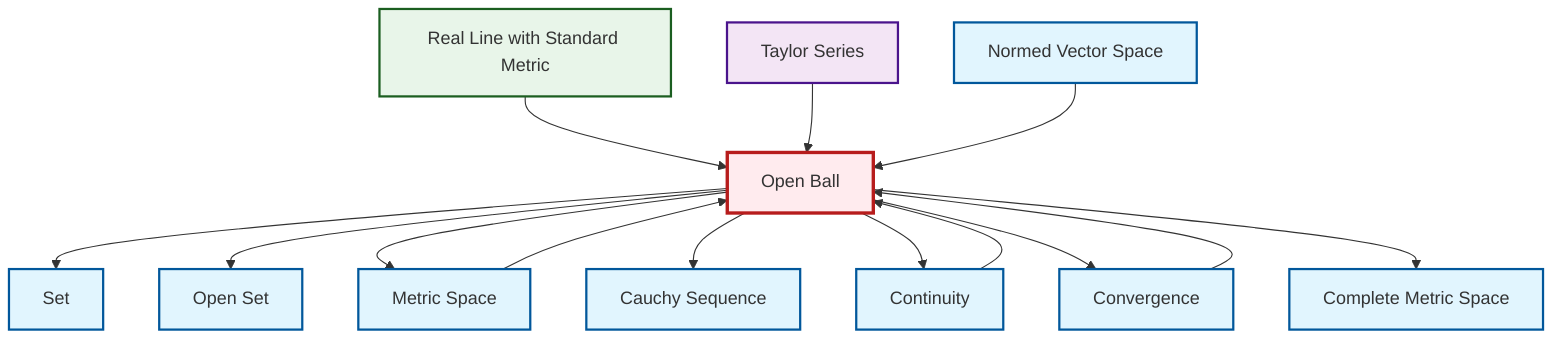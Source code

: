 graph TD
    classDef definition fill:#e1f5fe,stroke:#01579b,stroke-width:2px
    classDef theorem fill:#f3e5f5,stroke:#4a148c,stroke-width:2px
    classDef axiom fill:#fff3e0,stroke:#e65100,stroke-width:2px
    classDef example fill:#e8f5e9,stroke:#1b5e20,stroke-width:2px
    classDef current fill:#ffebee,stroke:#b71c1c,stroke-width:3px
    def-open-set["Open Set"]:::definition
    thm-taylor-series["Taylor Series"]:::theorem
    def-complete-metric-space["Complete Metric Space"]:::definition
    def-open-ball["Open Ball"]:::definition
    def-normed-vector-space["Normed Vector Space"]:::definition
    ex-real-line-metric["Real Line with Standard Metric"]:::example
    def-cauchy-sequence["Cauchy Sequence"]:::definition
    def-metric-space["Metric Space"]:::definition
    def-set["Set"]:::definition
    def-continuity["Continuity"]:::definition
    def-convergence["Convergence"]:::definition
    def-open-ball --> def-set
    ex-real-line-metric --> def-open-ball
    def-open-ball --> def-open-set
    def-open-ball --> def-metric-space
    thm-taylor-series --> def-open-ball
    def-open-ball --> def-cauchy-sequence
    def-open-ball --> def-continuity
    def-continuity --> def-open-ball
    def-normed-vector-space --> def-open-ball
    def-convergence --> def-open-ball
    def-open-ball --> def-convergence
    def-open-ball --> def-complete-metric-space
    def-metric-space --> def-open-ball
    class def-open-ball current